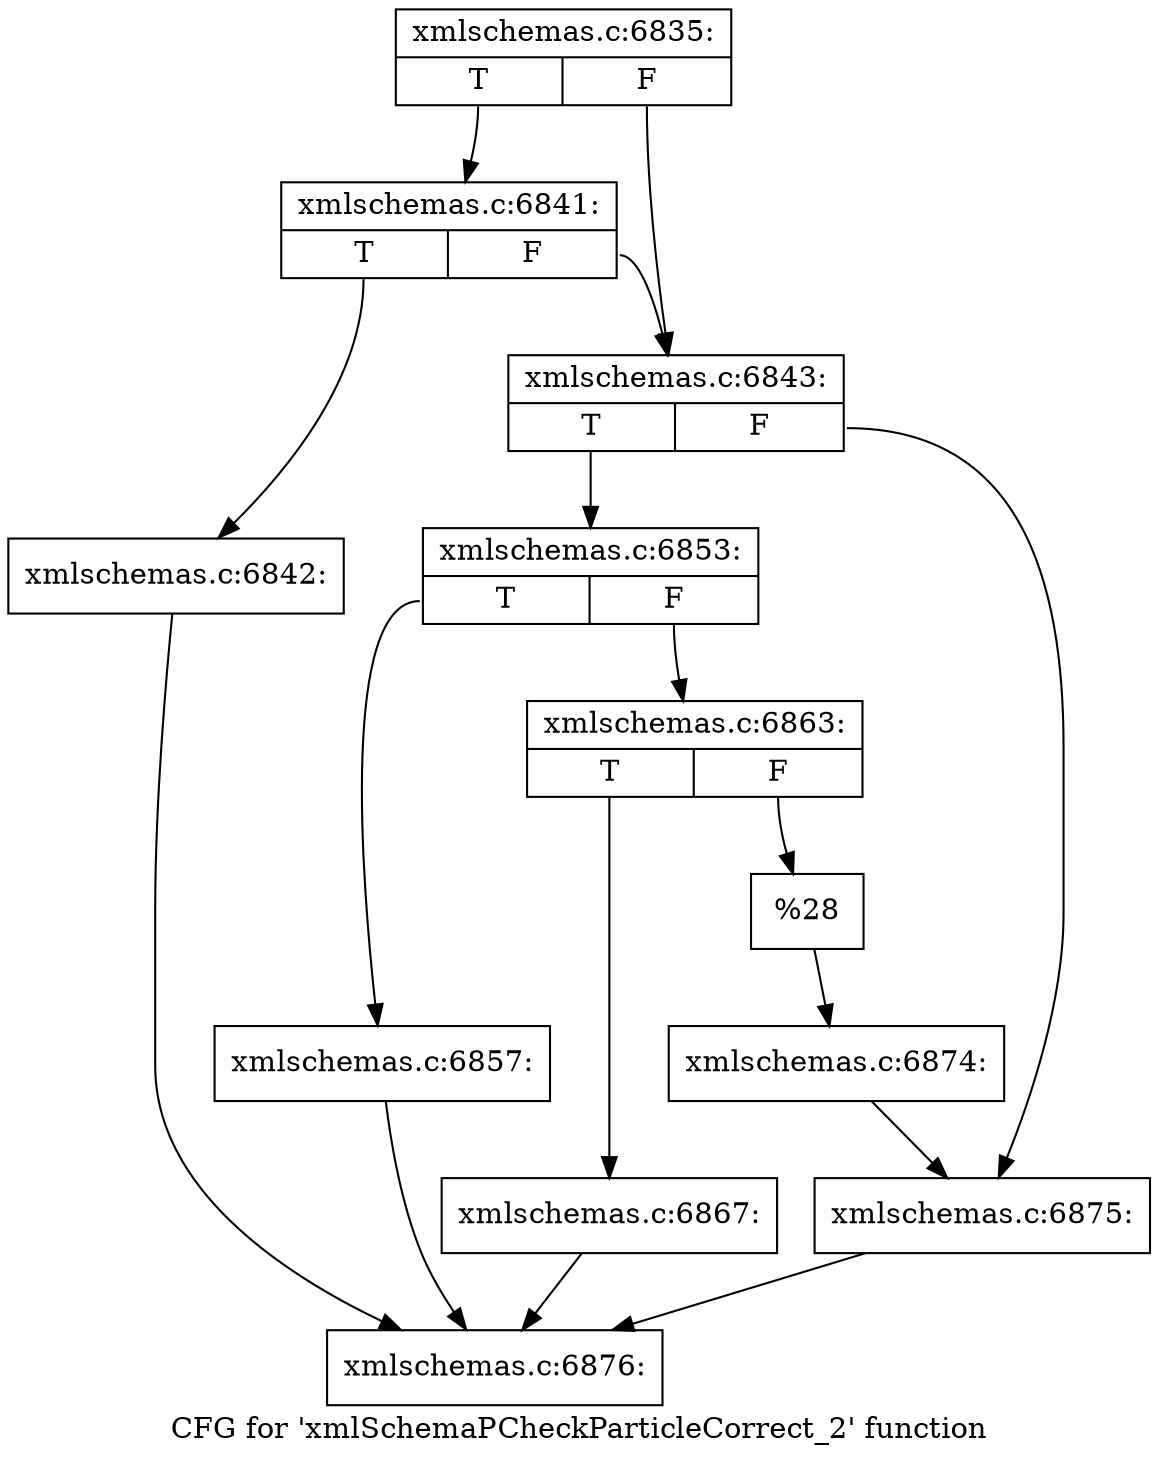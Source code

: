 digraph "CFG for 'xmlSchemaPCheckParticleCorrect_2' function" {
	label="CFG for 'xmlSchemaPCheckParticleCorrect_2' function";

	Node0x4e98c90 [shape=record,label="{xmlschemas.c:6835:|{<s0>T|<s1>F}}"];
	Node0x4e98c90:s0 -> Node0x4ea3760;
	Node0x4e98c90:s1 -> Node0x4ea3710;
	Node0x4ea3760 [shape=record,label="{xmlschemas.c:6841:|{<s0>T|<s1>F}}"];
	Node0x4ea3760:s0 -> Node0x4ea36c0;
	Node0x4ea3760:s1 -> Node0x4ea3710;
	Node0x4ea36c0 [shape=record,label="{xmlschemas.c:6842:}"];
	Node0x4ea36c0 -> Node0x4ea25e0;
	Node0x4ea3710 [shape=record,label="{xmlschemas.c:6843:|{<s0>T|<s1>F}}"];
	Node0x4ea3710:s0 -> Node0x4ea3e50;
	Node0x4ea3710:s1 -> Node0x4ea3ea0;
	Node0x4ea3e50 [shape=record,label="{xmlschemas.c:6853:|{<s0>T|<s1>F}}"];
	Node0x4ea3e50:s0 -> Node0x4ea4260;
	Node0x4ea3e50:s1 -> Node0x4ea4300;
	Node0x4ea4260 [shape=record,label="{xmlschemas.c:6857:}"];
	Node0x4ea4260 -> Node0x4ea25e0;
	Node0x4ea4300 [shape=record,label="{xmlschemas.c:6863:|{<s0>T|<s1>F}}"];
	Node0x4ea4300:s0 -> Node0x4ea6520;
	Node0x4ea4300:s1 -> Node0x4ea6570;
	Node0x4ea6520 [shape=record,label="{xmlschemas.c:6867:}"];
	Node0x4ea6520 -> Node0x4ea25e0;
	Node0x4ea6570 [shape=record,label="{%28}"];
	Node0x4ea6570 -> Node0x4ea42b0;
	Node0x4ea42b0 [shape=record,label="{xmlschemas.c:6874:}"];
	Node0x4ea42b0 -> Node0x4ea3ea0;
	Node0x4ea3ea0 [shape=record,label="{xmlschemas.c:6875:}"];
	Node0x4ea3ea0 -> Node0x4ea25e0;
	Node0x4ea25e0 [shape=record,label="{xmlschemas.c:6876:}"];
}
